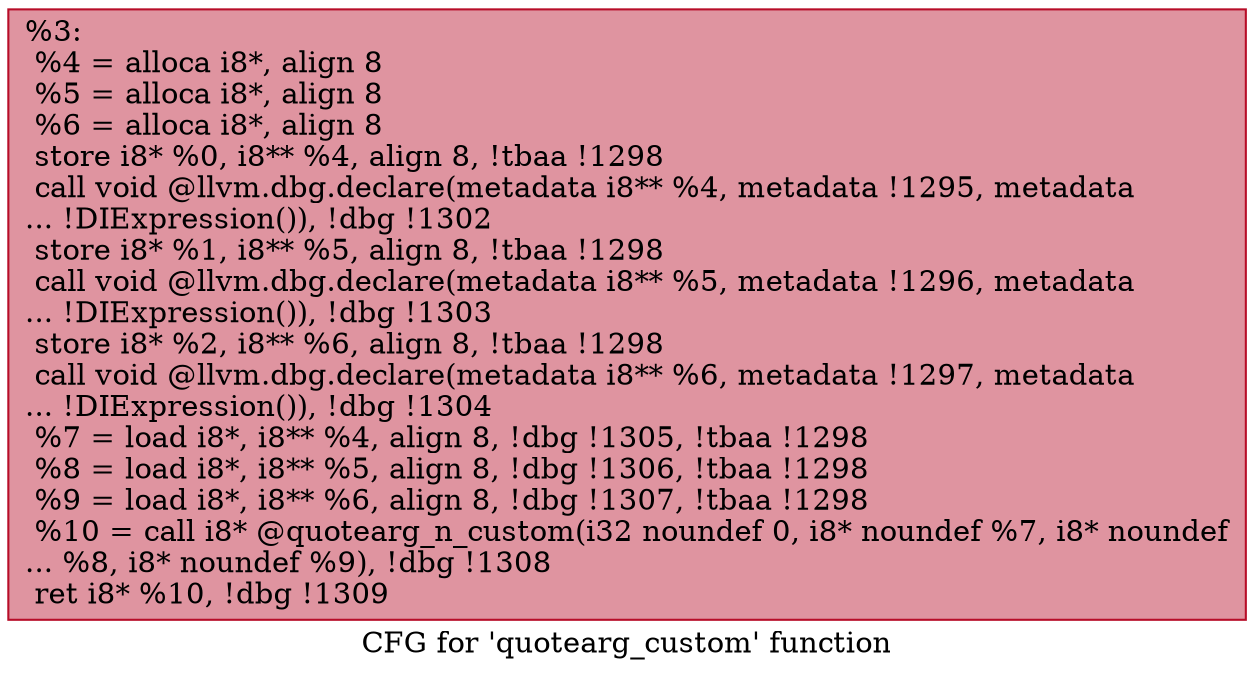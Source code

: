 digraph "CFG for 'quotearg_custom' function" {
	label="CFG for 'quotearg_custom' function";

	Node0x1f93650 [shape=record,color="#b70d28ff", style=filled, fillcolor="#b70d2870",label="{%3:\l  %4 = alloca i8*, align 8\l  %5 = alloca i8*, align 8\l  %6 = alloca i8*, align 8\l  store i8* %0, i8** %4, align 8, !tbaa !1298\l  call void @llvm.dbg.declare(metadata i8** %4, metadata !1295, metadata\l... !DIExpression()), !dbg !1302\l  store i8* %1, i8** %5, align 8, !tbaa !1298\l  call void @llvm.dbg.declare(metadata i8** %5, metadata !1296, metadata\l... !DIExpression()), !dbg !1303\l  store i8* %2, i8** %6, align 8, !tbaa !1298\l  call void @llvm.dbg.declare(metadata i8** %6, metadata !1297, metadata\l... !DIExpression()), !dbg !1304\l  %7 = load i8*, i8** %4, align 8, !dbg !1305, !tbaa !1298\l  %8 = load i8*, i8** %5, align 8, !dbg !1306, !tbaa !1298\l  %9 = load i8*, i8** %6, align 8, !dbg !1307, !tbaa !1298\l  %10 = call i8* @quotearg_n_custom(i32 noundef 0, i8* noundef %7, i8* noundef\l... %8, i8* noundef %9), !dbg !1308\l  ret i8* %10, !dbg !1309\l}"];
}
